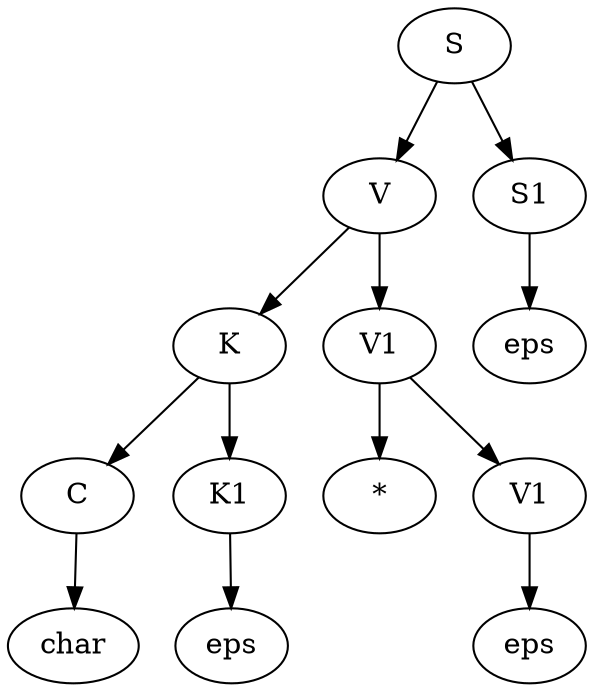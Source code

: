 digraph G {
0 [label = "S"]
1 [label = "V"]
0 -> 1
2 [label = "K"]
1 -> 2
3 [label = "C"]
2 -> 3
4 [label = "char"]
3 -> 4
5 [label = "K1"]
2 -> 5
6 [label = "eps"]
5 -> 6
7 [label = "V1"]
1 -> 7
8 [label = "*"]
7 -> 8
9 [label = "V1"]
7 -> 9
10 [label = "eps"]
9 -> 10
11 [label = "S1"]
0 -> 11
12 [label = "eps"]
11 -> 12
}